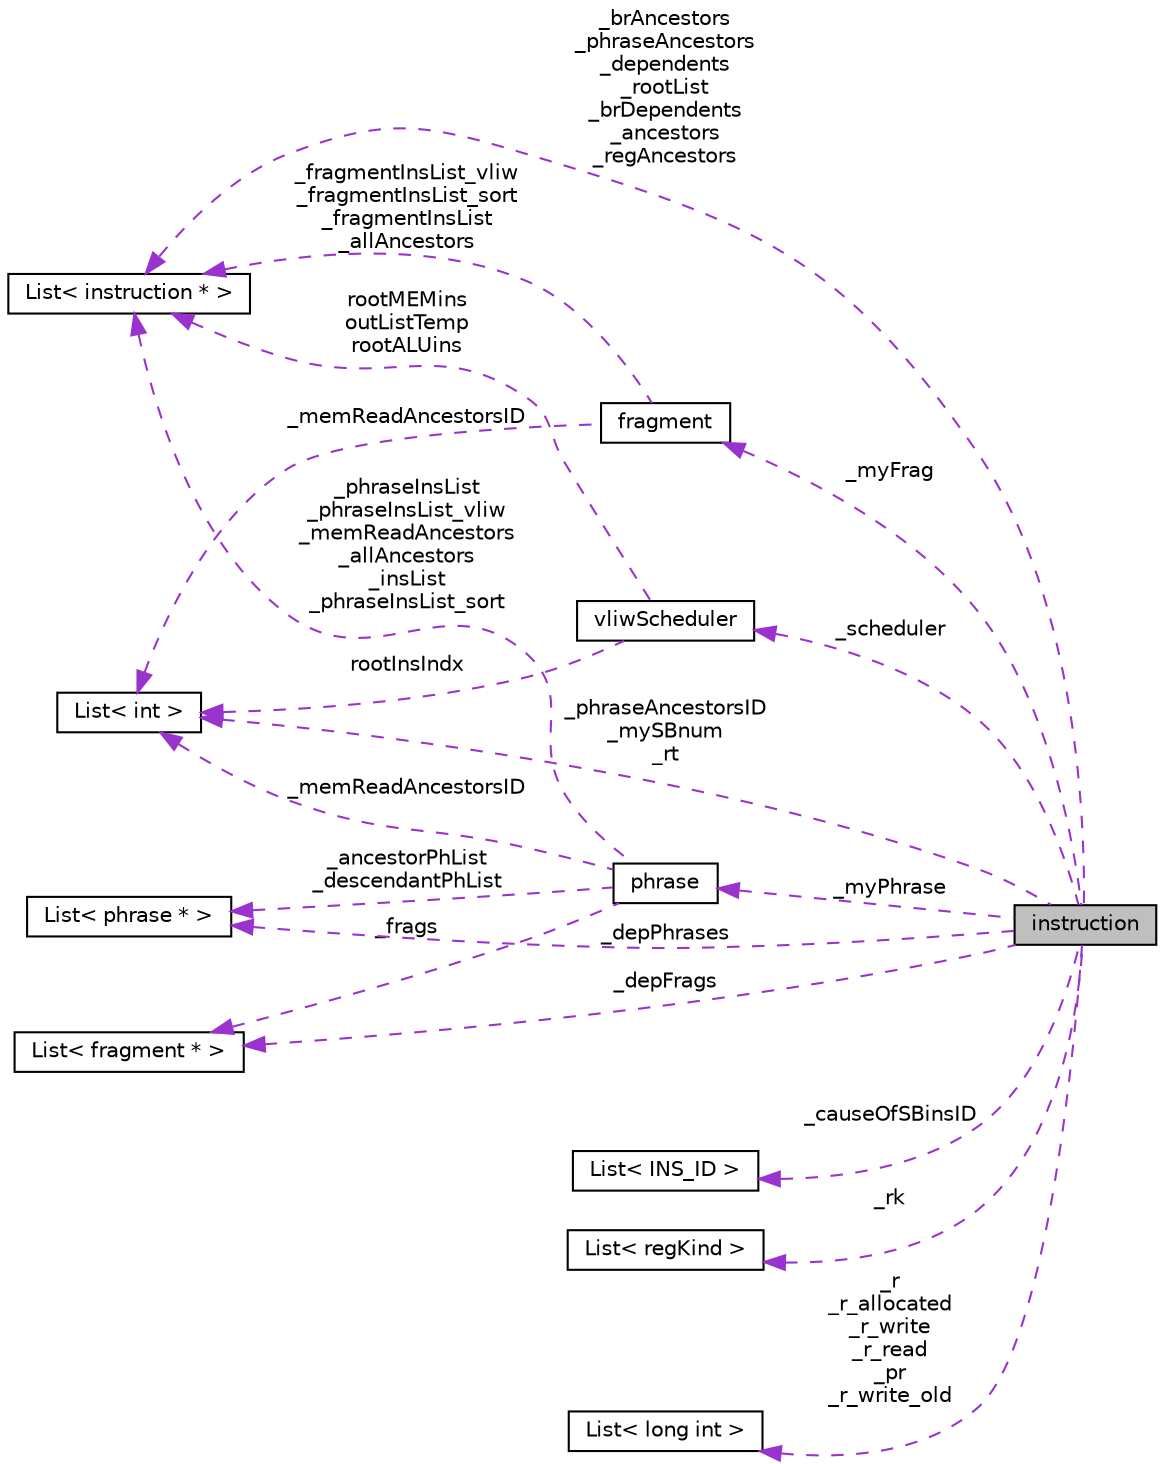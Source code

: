 digraph G
{
  edge [fontname="Helvetica",fontsize="10",labelfontname="Helvetica",labelfontsize="10"];
  node [fontname="Helvetica",fontsize="10",shape=record];
  rankdir=LR;
  Node1 [label="instruction",height=0.2,width=0.4,color="black", fillcolor="grey75", style="filled" fontcolor="black"];
  Node2 -> Node1 [dir=back,color="darkorchid3",fontsize="10",style="dashed",label="_brAncestors\n_phraseAncestors\n_dependents\n_rootList\n_brDependents\n_ancestors\n_regAncestors",fontname="Helvetica"];
  Node2 [label="List\< instruction * \>",height=0.2,width=0.4,color="black", fillcolor="white", style="filled",URL="$classList.html"];
  Node3 -> Node1 [dir=back,color="darkorchid3",fontsize="10",style="dashed",label="_depFrags",fontname="Helvetica"];
  Node3 [label="List\< fragment * \>",height=0.2,width=0.4,color="black", fillcolor="white", style="filled",URL="$classList.html"];
  Node4 -> Node1 [dir=back,color="darkorchid3",fontsize="10",style="dashed",label="_myFrag",fontname="Helvetica"];
  Node4 [label="fragment",height=0.2,width=0.4,color="black", fillcolor="white", style="filled",URL="$classfragment.html"];
  Node2 -> Node4 [dir=back,color="darkorchid3",fontsize="10",style="dashed",label="_fragmentInsList_vliw\n_fragmentInsList_sort\n_fragmentInsList\n_allAncestors",fontname="Helvetica"];
  Node5 -> Node4 [dir=back,color="darkorchid3",fontsize="10",style="dashed",label="_memReadAncestorsID",fontname="Helvetica"];
  Node5 [label="List\< int \>",height=0.2,width=0.4,color="black", fillcolor="white", style="filled",URL="$classList.html"];
  Node6 -> Node1 [dir=back,color="darkorchid3",fontsize="10",style="dashed",label="_depPhrases",fontname="Helvetica"];
  Node6 [label="List\< phrase * \>",height=0.2,width=0.4,color="black", fillcolor="white", style="filled",URL="$classList.html"];
  Node5 -> Node1 [dir=back,color="darkorchid3",fontsize="10",style="dashed",label="_phraseAncestorsID\n_mySBnum\n_rt",fontname="Helvetica"];
  Node7 -> Node1 [dir=back,color="darkorchid3",fontsize="10",style="dashed",label="_scheduler",fontname="Helvetica"];
  Node7 [label="vliwScheduler",height=0.2,width=0.4,color="black", fillcolor="white", style="filled",URL="$classvliwScheduler.html"];
  Node2 -> Node7 [dir=back,color="darkorchid3",fontsize="10",style="dashed",label="rootMEMins\noutListTemp\nrootALUins",fontname="Helvetica"];
  Node5 -> Node7 [dir=back,color="darkorchid3",fontsize="10",style="dashed",label="rootInsIndx",fontname="Helvetica"];
  Node8 -> Node1 [dir=back,color="darkorchid3",fontsize="10",style="dashed",label="_causeOfSBinsID",fontname="Helvetica"];
  Node8 [label="List\< INS_ID \>",height=0.2,width=0.4,color="black", fillcolor="white", style="filled",URL="$classList.html"];
  Node9 -> Node1 [dir=back,color="darkorchid3",fontsize="10",style="dashed",label="_rk",fontname="Helvetica"];
  Node9 [label="List\< regKind \>",height=0.2,width=0.4,color="black", fillcolor="white", style="filled",URL="$classList.html"];
  Node10 -> Node1 [dir=back,color="darkorchid3",fontsize="10",style="dashed",label="_myPhrase",fontname="Helvetica"];
  Node10 [label="phrase",height=0.2,width=0.4,color="black", fillcolor="white", style="filled",URL="$classphrase.html"];
  Node2 -> Node10 [dir=back,color="darkorchid3",fontsize="10",style="dashed",label="_phraseInsList\n_phraseInsList_vliw\n_memReadAncestors\n_allAncestors\n_insList\n_phraseInsList_sort",fontname="Helvetica"];
  Node3 -> Node10 [dir=back,color="darkorchid3",fontsize="10",style="dashed",label="_frags",fontname="Helvetica"];
  Node6 -> Node10 [dir=back,color="darkorchid3",fontsize="10",style="dashed",label="_ancestorPhList\n_descendantPhList",fontname="Helvetica"];
  Node5 -> Node10 [dir=back,color="darkorchid3",fontsize="10",style="dashed",label="_memReadAncestorsID",fontname="Helvetica"];
  Node11 -> Node1 [dir=back,color="darkorchid3",fontsize="10",style="dashed",label="_r\n_r_allocated\n_r_write\n_r_read\n_pr\n_r_write_old",fontname="Helvetica"];
  Node11 [label="List\< long int \>",height=0.2,width=0.4,color="black", fillcolor="white", style="filled",URL="$classList.html"];
}
